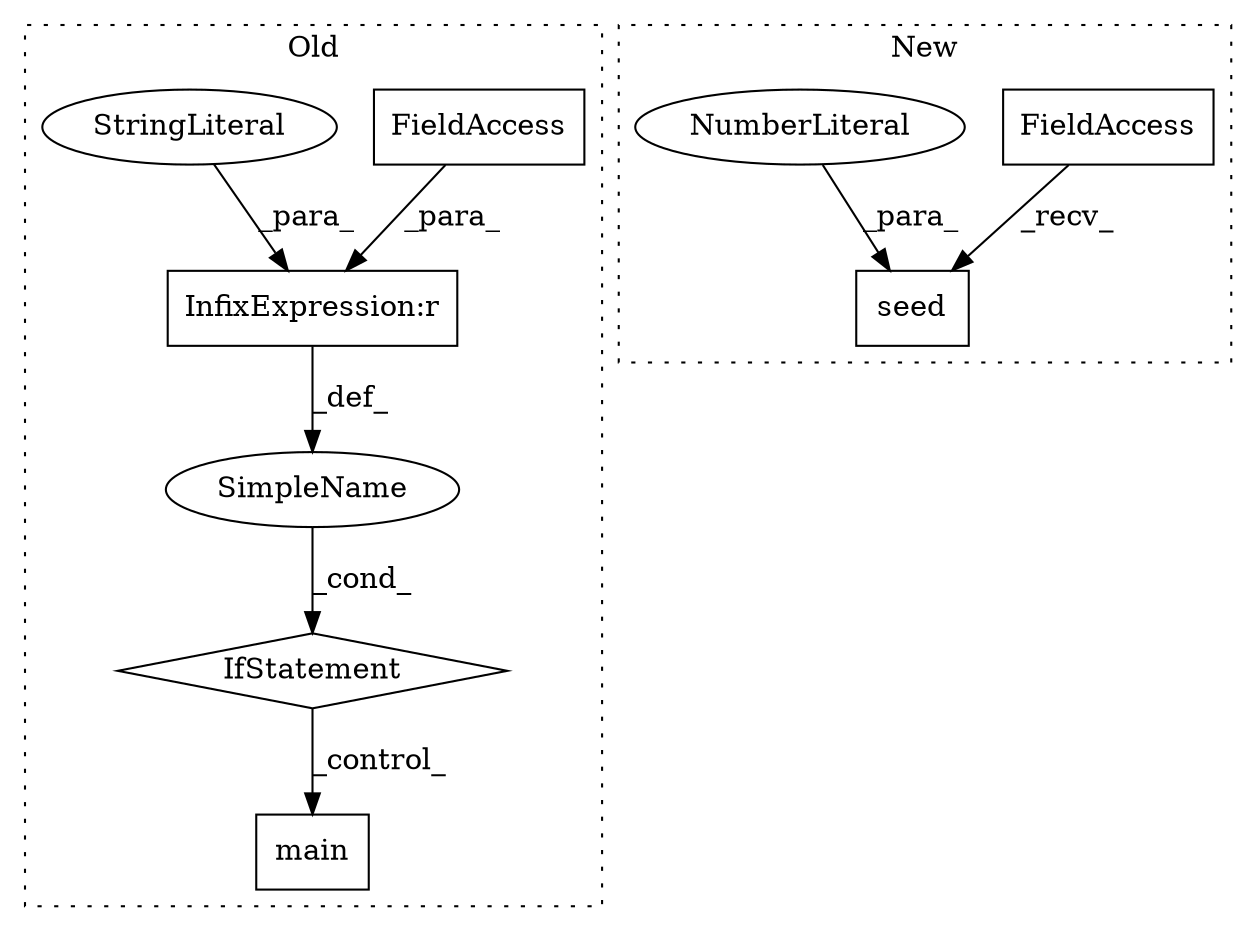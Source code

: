 digraph G {
subgraph cluster0 {
1 [label="IfStatement" a="25" s="3004,3030" l="4,2" shape="diamond"];
4 [label="InfixExpression:r" a="27" s="3016" l="4" shape="box"];
6 [label="FieldAccess" a="22" s="3008" l="8" shape="box"];
7 [label="StringLiteral" a="45" s="3020" l="10" shape="ellipse"];
8 [label="SimpleName" a="42" s="" l="" shape="ellipse"];
9 [label="main" a="32" s="3049" l="6" shape="box"];
label = "Old";
style="dotted";
}
subgraph cluster1 {
2 [label="seed" a="32" s="250,259" l="5,1" shape="box"];
3 [label="FieldAccess" a="22" s="237" l="12" shape="box"];
5 [label="NumberLiteral" a="34" s="255" l="4" shape="ellipse"];
label = "New";
style="dotted";
}
1 -> 9 [label="_control_"];
3 -> 2 [label="_recv_"];
4 -> 8 [label="_def_"];
5 -> 2 [label="_para_"];
6 -> 4 [label="_para_"];
7 -> 4 [label="_para_"];
8 -> 1 [label="_cond_"];
}
